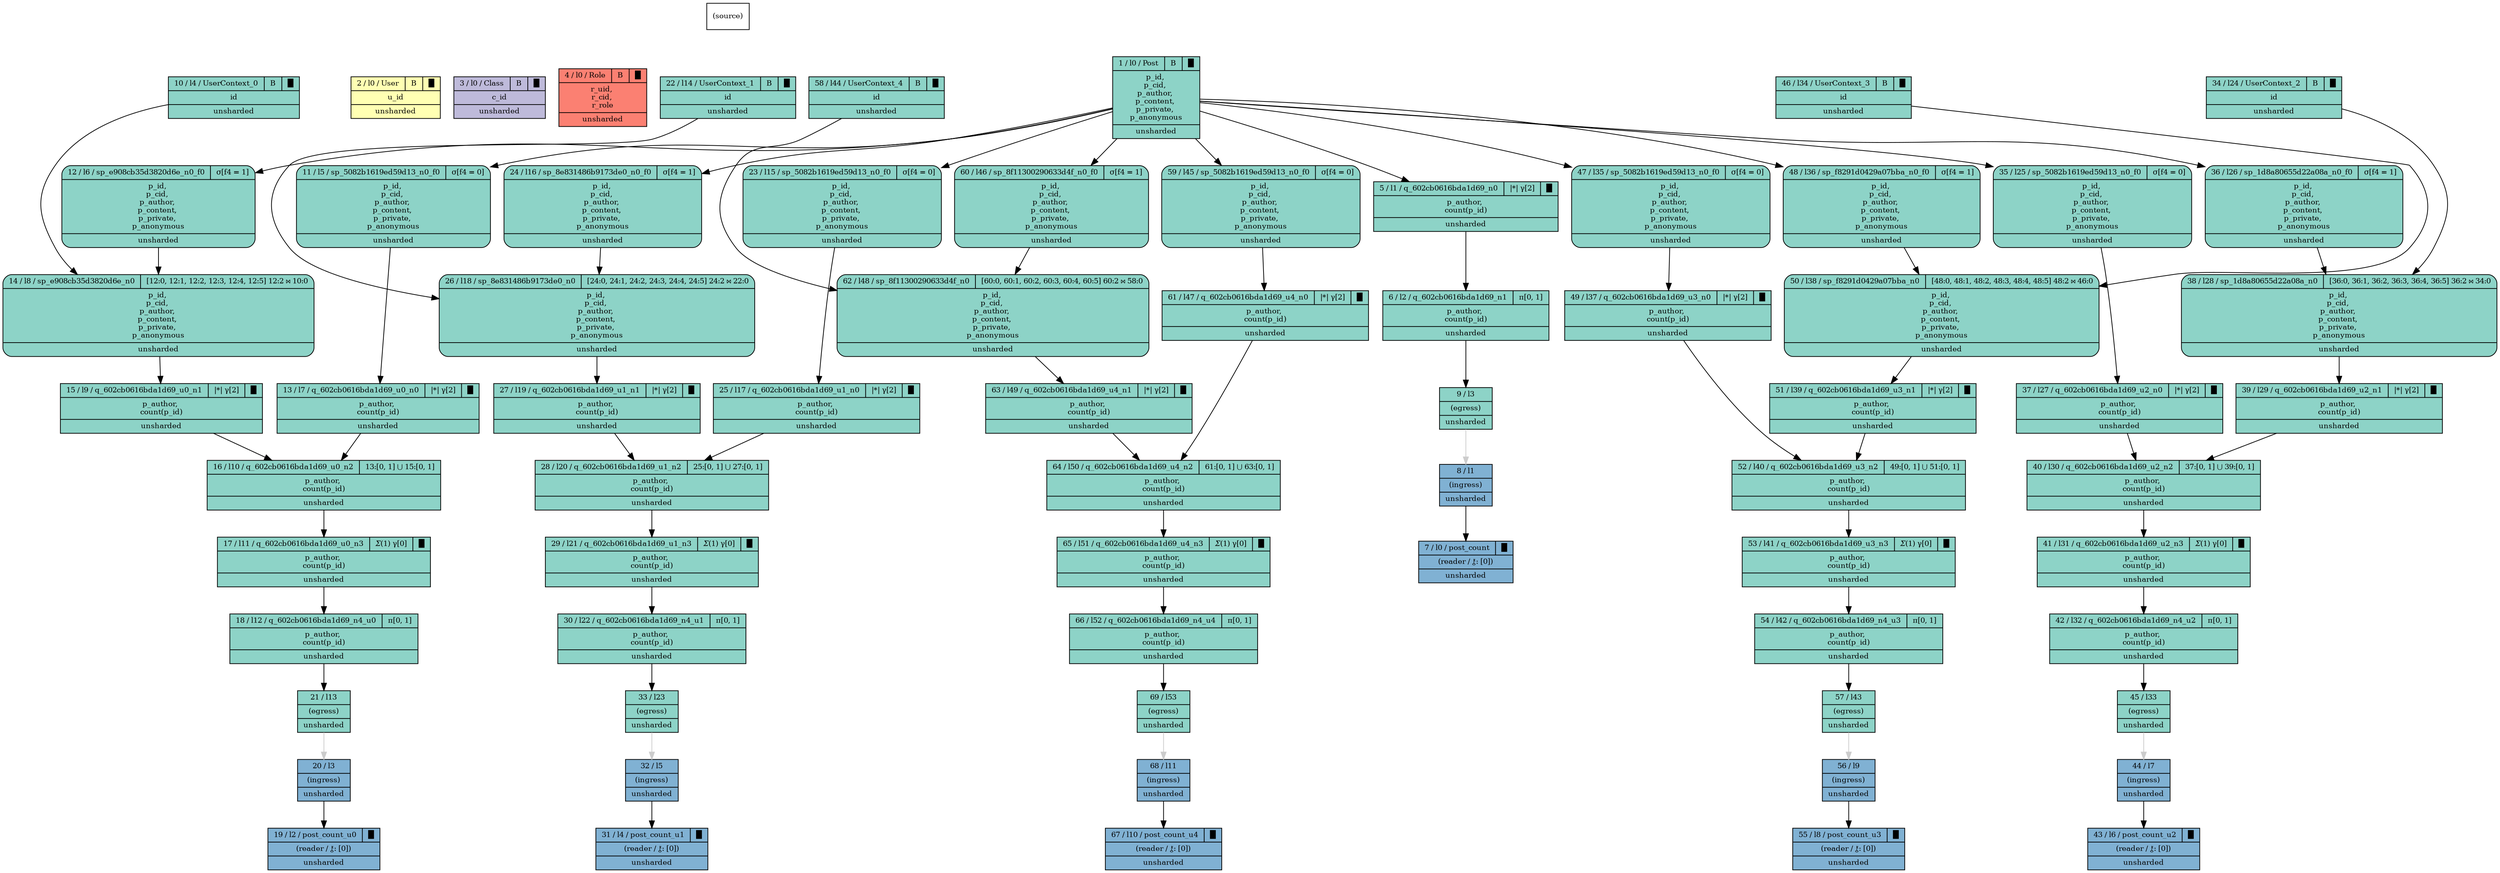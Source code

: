 digraph {{
    node [shape=record, fontsize=10]
    n0 [style="filled", fillcolor=white, label="(source)"]
    n1 [style="filled", fillcolor="/set312/1", label="{ { 1 / l0 / Post | B | █ } | p_id, \np_cid, \np_author, \np_content, \np_private, \np_anonymous | unsharded }"]
    n2 [style="filled", fillcolor="/set312/2", label="{ { 2 / l0 / User | B | █ } | u_id | unsharded }"]
    n3 [style="filled", fillcolor="/set312/3", label="{ { 3 / l0 / Class | B | █ } | c_id | unsharded }"]
    n4 [style="filled", fillcolor="/set312/4", label="{ { 4 / l0 / Role | B | █ } | r_uid, \nr_cid, \nr_role | unsharded }"]
    n5 [style="filled", fillcolor="/set312/1", label="{{ 5 / l1 / q_602cb0616bda1d69_n0 | \|*\| γ[2] | █ } | p_author, \ncount(p_id) | unsharded }"]
    n6 [style="filled", fillcolor="/set312/1", label="{{ 6 / l2 / q_602cb0616bda1d69_n1 | π[0, 1]  } | p_author, \ncount(p_id) | unsharded }"]
    n7 [style="filled", fillcolor="/set312/5", label="{ { 7 / l0 / post_count | █ } | (reader / ⚷: [0]) | unsharded }"]
    n8 [style="filled", fillcolor="/set312/5", label="{ { 8 / l1  } | (ingress) | unsharded }"]
    n9 [style="filled", fillcolor="/set312/1", label="{ 9 / l3 | (egress) | unsharded }"]
    n10 [style="filled", fillcolor="/set312/1", label="{ { 10 / l4 / UserContext_0 | B | █ } | id | unsharded }"]
    n11 [style="filled,rounded", fillcolor="/set312/1", label="{{ 11 / l5 / sp_5082b1619ed59d13_n0_f0 | σ[f4 = 0]  } | p_id, \np_cid, \np_author, \np_content, \np_private, \np_anonymous | unsharded }"]
    n12 [style="filled,rounded", fillcolor="/set312/1", label="{{ 12 / l6 / sp_e908cb35d3820d6e_n0_f0 | σ[f4 = 1]  } | p_id, \np_cid, \np_author, \np_content, \np_private, \np_anonymous | unsharded }"]
    n13 [style="filled", fillcolor="/set312/1", label="{{ 13 / l7 / q_602cb0616bda1d69_u0_n0 | \|*\| γ[2] | █ } | p_author, \ncount(p_id) | unsharded }"]
    n14 [style="filled,rounded", fillcolor="/set312/1", label="{{ 14 / l8 / sp_e908cb35d3820d6e_n0 | [12:0, 12:1, 12:2, 12:3, 12:4, 12:5] 12:2 ⋈ 10:0  } | p_id, \np_cid, \np_author, \np_content, \np_private, \np_anonymous | unsharded }"]
    n15 [style="filled", fillcolor="/set312/1", label="{{ 15 / l9 / q_602cb0616bda1d69_u0_n1 | \|*\| γ[2] | █ } | p_author, \ncount(p_id) | unsharded }"]
    n16 [style="filled", fillcolor="/set312/1", label="{{ 16 / l10 / q_602cb0616bda1d69_u0_n2 | 13:[0, 1] ⋃ 15:[0, 1]  } | p_author, \ncount(p_id) | unsharded }"]
    n17 [style="filled", fillcolor="/set312/1", label="{{ 17 / l11 / q_602cb0616bda1d69_u0_n3 | 𝛴(1) γ[0] | █ } | p_author, \ncount(p_id) | unsharded }"]
    n18 [style="filled", fillcolor="/set312/1", label="{{ 18 / l12 / q_602cb0616bda1d69_n4_u0 | π[0, 1]  } | p_author, \ncount(p_id) | unsharded }"]
    n19 [style="filled", fillcolor="/set312/5", label="{ { 19 / l2 / post_count_u0 | █ } | (reader / ⚷: [0]) | unsharded }"]
    n20 [style="filled", fillcolor="/set312/5", label="{ { 20 / l3  } | (ingress) | unsharded }"]
    n21 [style="filled", fillcolor="/set312/1", label="{ 21 / l13 | (egress) | unsharded }"]
    n22 [style="filled", fillcolor="/set312/1", label="{ { 22 / l14 / UserContext_1 | B | █ } | id | unsharded }"]
    n23 [style="filled,rounded", fillcolor="/set312/1", label="{{ 23 / l15 / sp_5082b1619ed59d13_n0_f0 | σ[f4 = 0]  } | p_id, \np_cid, \np_author, \np_content, \np_private, \np_anonymous | unsharded }"]
    n24 [style="filled,rounded", fillcolor="/set312/1", label="{{ 24 / l16 / sp_8e831486b9173de0_n0_f0 | σ[f4 = 1]  } | p_id, \np_cid, \np_author, \np_content, \np_private, \np_anonymous | unsharded }"]
    n25 [style="filled", fillcolor="/set312/1", label="{{ 25 / l17 / q_602cb0616bda1d69_u1_n0 | \|*\| γ[2] | █ } | p_author, \ncount(p_id) | unsharded }"]
    n26 [style="filled,rounded", fillcolor="/set312/1", label="{{ 26 / l18 / sp_8e831486b9173de0_n0 | [24:0, 24:1, 24:2, 24:3, 24:4, 24:5] 24:2 ⋈ 22:0  } | p_id, \np_cid, \np_author, \np_content, \np_private, \np_anonymous | unsharded }"]
    n27 [style="filled", fillcolor="/set312/1", label="{{ 27 / l19 / q_602cb0616bda1d69_u1_n1 | \|*\| γ[2] | █ } | p_author, \ncount(p_id) | unsharded }"]
    n28 [style="filled", fillcolor="/set312/1", label="{{ 28 / l20 / q_602cb0616bda1d69_u1_n2 | 25:[0, 1] ⋃ 27:[0, 1]  } | p_author, \ncount(p_id) | unsharded }"]
    n29 [style="filled", fillcolor="/set312/1", label="{{ 29 / l21 / q_602cb0616bda1d69_u1_n3 | 𝛴(1) γ[0] | █ } | p_author, \ncount(p_id) | unsharded }"]
    n30 [style="filled", fillcolor="/set312/1", label="{{ 30 / l22 / q_602cb0616bda1d69_n4_u1 | π[0, 1]  } | p_author, \ncount(p_id) | unsharded }"]
    n31 [style="filled", fillcolor="/set312/5", label="{ { 31 / l4 / post_count_u1 | █ } | (reader / ⚷: [0]) | unsharded }"]
    n32 [style="filled", fillcolor="/set312/5", label="{ { 32 / l5  } | (ingress) | unsharded }"]
    n33 [style="filled", fillcolor="/set312/1", label="{ 33 / l23 | (egress) | unsharded }"]
    n34 [style="filled", fillcolor="/set312/1", label="{ { 34 / l24 / UserContext_2 | B | █ } | id | unsharded }"]
    n35 [style="filled,rounded", fillcolor="/set312/1", label="{{ 35 / l25 / sp_5082b1619ed59d13_n0_f0 | σ[f4 = 0]  } | p_id, \np_cid, \np_author, \np_content, \np_private, \np_anonymous | unsharded }"]
    n36 [style="filled,rounded", fillcolor="/set312/1", label="{{ 36 / l26 / sp_1d8a80655d22a08a_n0_f0 | σ[f4 = 1]  } | p_id, \np_cid, \np_author, \np_content, \np_private, \np_anonymous | unsharded }"]
    n37 [style="filled", fillcolor="/set312/1", label="{{ 37 / l27 / q_602cb0616bda1d69_u2_n0 | \|*\| γ[2] | █ } | p_author, \ncount(p_id) | unsharded }"]
    n38 [style="filled,rounded", fillcolor="/set312/1", label="{{ 38 / l28 / sp_1d8a80655d22a08a_n0 | [36:0, 36:1, 36:2, 36:3, 36:4, 36:5] 36:2 ⋈ 34:0  } | p_id, \np_cid, \np_author, \np_content, \np_private, \np_anonymous | unsharded }"]
    n39 [style="filled", fillcolor="/set312/1", label="{{ 39 / l29 / q_602cb0616bda1d69_u2_n1 | \|*\| γ[2] | █ } | p_author, \ncount(p_id) | unsharded }"]
    n40 [style="filled", fillcolor="/set312/1", label="{{ 40 / l30 / q_602cb0616bda1d69_u2_n2 | 37:[0, 1] ⋃ 39:[0, 1]  } | p_author, \ncount(p_id) | unsharded }"]
    n41 [style="filled", fillcolor="/set312/1", label="{{ 41 / l31 / q_602cb0616bda1d69_u2_n3 | 𝛴(1) γ[0] | █ } | p_author, \ncount(p_id) | unsharded }"]
    n42 [style="filled", fillcolor="/set312/1", label="{{ 42 / l32 / q_602cb0616bda1d69_n4_u2 | π[0, 1]  } | p_author, \ncount(p_id) | unsharded }"]
    n43 [style="filled", fillcolor="/set312/5", label="{ { 43 / l6 / post_count_u2 | █ } | (reader / ⚷: [0]) | unsharded }"]
    n44 [style="filled", fillcolor="/set312/5", label="{ { 44 / l7  } | (ingress) | unsharded }"]
    n45 [style="filled", fillcolor="/set312/1", label="{ 45 / l33 | (egress) | unsharded }"]
    n46 [style="filled", fillcolor="/set312/1", label="{ { 46 / l34 / UserContext_3 | B | █ } | id | unsharded }"]
    n47 [style="filled,rounded", fillcolor="/set312/1", label="{{ 47 / l35 / sp_5082b1619ed59d13_n0_f0 | σ[f4 = 0]  } | p_id, \np_cid, \np_author, \np_content, \np_private, \np_anonymous | unsharded }"]
    n48 [style="filled,rounded", fillcolor="/set312/1", label="{{ 48 / l36 / sp_f8291d0429a07bba_n0_f0 | σ[f4 = 1]  } | p_id, \np_cid, \np_author, \np_content, \np_private, \np_anonymous | unsharded }"]
    n49 [style="filled", fillcolor="/set312/1", label="{{ 49 / l37 / q_602cb0616bda1d69_u3_n0 | \|*\| γ[2] | █ } | p_author, \ncount(p_id) | unsharded }"]
    n50 [style="filled,rounded", fillcolor="/set312/1", label="{{ 50 / l38 / sp_f8291d0429a07bba_n0 | [48:0, 48:1, 48:2, 48:3, 48:4, 48:5] 48:2 ⋈ 46:0  } | p_id, \np_cid, \np_author, \np_content, \np_private, \np_anonymous | unsharded }"]
    n51 [style="filled", fillcolor="/set312/1", label="{{ 51 / l39 / q_602cb0616bda1d69_u3_n1 | \|*\| γ[2] | █ } | p_author, \ncount(p_id) | unsharded }"]
    n52 [style="filled", fillcolor="/set312/1", label="{{ 52 / l40 / q_602cb0616bda1d69_u3_n2 | 49:[0, 1] ⋃ 51:[0, 1]  } | p_author, \ncount(p_id) | unsharded }"]
    n53 [style="filled", fillcolor="/set312/1", label="{{ 53 / l41 / q_602cb0616bda1d69_u3_n3 | 𝛴(1) γ[0] | █ } | p_author, \ncount(p_id) | unsharded }"]
    n54 [style="filled", fillcolor="/set312/1", label="{{ 54 / l42 / q_602cb0616bda1d69_n4_u3 | π[0, 1]  } | p_author, \ncount(p_id) | unsharded }"]
    n55 [style="filled", fillcolor="/set312/5", label="{ { 55 / l8 / post_count_u3 | █ } | (reader / ⚷: [0]) | unsharded }"]
    n56 [style="filled", fillcolor="/set312/5", label="{ { 56 / l9  } | (ingress) | unsharded }"]
    n57 [style="filled", fillcolor="/set312/1", label="{ 57 / l43 | (egress) | unsharded }"]
    n58 [style="filled", fillcolor="/set312/1", label="{ { 58 / l44 / UserContext_4 | B | █ } | id | unsharded }"]
    n59 [style="filled,rounded", fillcolor="/set312/1", label="{{ 59 / l45 / sp_5082b1619ed59d13_n0_f0 | σ[f4 = 0]  } | p_id, \np_cid, \np_author, \np_content, \np_private, \np_anonymous | unsharded }"]
    n60 [style="filled,rounded", fillcolor="/set312/1", label="{{ 60 / l46 / sp_8f11300290633d4f_n0_f0 | σ[f4 = 1]  } | p_id, \np_cid, \np_author, \np_content, \np_private, \np_anonymous | unsharded }"]
    n61 [style="filled", fillcolor="/set312/1", label="{{ 61 / l47 / q_602cb0616bda1d69_u4_n0 | \|*\| γ[2] | █ } | p_author, \ncount(p_id) | unsharded }"]
    n62 [style="filled,rounded", fillcolor="/set312/1", label="{{ 62 / l48 / sp_8f11300290633d4f_n0 | [60:0, 60:1, 60:2, 60:3, 60:4, 60:5] 60:2 ⋈ 58:0  } | p_id, \np_cid, \np_author, \np_content, \np_private, \np_anonymous | unsharded }"]
    n63 [style="filled", fillcolor="/set312/1", label="{{ 63 / l49 / q_602cb0616bda1d69_u4_n1 | \|*\| γ[2] | █ } | p_author, \ncount(p_id) | unsharded }"]
    n64 [style="filled", fillcolor="/set312/1", label="{{ 64 / l50 / q_602cb0616bda1d69_u4_n2 | 61:[0, 1] ⋃ 63:[0, 1]  } | p_author, \ncount(p_id) | unsharded }"]
    n65 [style="filled", fillcolor="/set312/1", label="{{ 65 / l51 / q_602cb0616bda1d69_u4_n3 | 𝛴(1) γ[0] | █ } | p_author, \ncount(p_id) | unsharded }"]
    n66 [style="filled", fillcolor="/set312/1", label="{{ 66 / l52 / q_602cb0616bda1d69_n4_u4 | π[0, 1]  } | p_author, \ncount(p_id) | unsharded }"]
    n67 [style="filled", fillcolor="/set312/5", label="{ { 67 / l10 / post_count_u4 | █ } | (reader / ⚷: [0]) | unsharded }"]
    n68 [style="filled", fillcolor="/set312/5", label="{ { 68 / l11  } | (ingress) | unsharded }"]
    n69 [style="filled", fillcolor="/set312/1", label="{ 69 / l53 | (egress) | unsharded }"]
    n0 -> n1 [ style=invis ]
    n0 -> n2 [ style=invis ]
    n0 -> n3 [ style=invis ]
    n0 -> n4 [ style=invis ]
    n1 -> n5 [  ]
    n5 -> n6 [  ]
    n6 -> n9 [  ]
    n8 -> n7 [  ]
    n9 -> n8 [ color="#CCCCCC" ]
    n0 -> n10 [ style=invis ]
    n1 -> n11 [  ]
    n1 -> n12 [  ]
    n11 -> n13 [  ]
    n12 -> n14 [  ]
    n10 -> n14 [  ]
    n14 -> n15 [  ]
    n15 -> n16 [  ]
    n13 -> n16 [  ]
    n16 -> n17 [  ]
    n17 -> n18 [  ]
    n18 -> n21 [  ]
    n20 -> n19 [  ]
    n21 -> n20 [ color="#CCCCCC" ]
    n0 -> n22 [ style=invis ]
    n1 -> n23 [  ]
    n1 -> n24 [  ]
    n23 -> n25 [  ]
    n24 -> n26 [  ]
    n22 -> n26 [  ]
    n26 -> n27 [  ]
    n25 -> n28 [  ]
    n27 -> n28 [  ]
    n28 -> n29 [  ]
    n29 -> n30 [  ]
    n30 -> n33 [  ]
    n32 -> n31 [  ]
    n33 -> n32 [ color="#CCCCCC" ]
    n0 -> n34 [ style=invis ]
    n1 -> n35 [  ]
    n1 -> n36 [  ]
    n35 -> n37 [  ]
    n36 -> n38 [  ]
    n34 -> n38 [  ]
    n38 -> n39 [  ]
    n39 -> n40 [  ]
    n37 -> n40 [  ]
    n40 -> n41 [  ]
    n41 -> n42 [  ]
    n42 -> n45 [  ]
    n44 -> n43 [  ]
    n45 -> n44 [ color="#CCCCCC" ]
    n0 -> n46 [ style=invis ]
    n1 -> n47 [  ]
    n1 -> n48 [  ]
    n47 -> n49 [  ]
    n48 -> n50 [  ]
    n46 -> n50 [  ]
    n50 -> n51 [  ]
    n49 -> n52 [  ]
    n51 -> n52 [  ]
    n52 -> n53 [  ]
    n53 -> n54 [  ]
    n54 -> n57 [  ]
    n56 -> n55 [  ]
    n57 -> n56 [ color="#CCCCCC" ]
    n0 -> n58 [ style=invis ]
    n1 -> n59 [  ]
    n1 -> n60 [  ]
    n59 -> n61 [  ]
    n60 -> n62 [  ]
    n58 -> n62 [  ]
    n62 -> n63 [  ]
    n61 -> n64 [  ]
    n63 -> n64 [  ]
    n64 -> n65 [  ]
    n65 -> n66 [  ]
    n66 -> n69 [  ]
    n68 -> n67 [  ]
    n69 -> n68 [ color="#CCCCCC" ]
}}